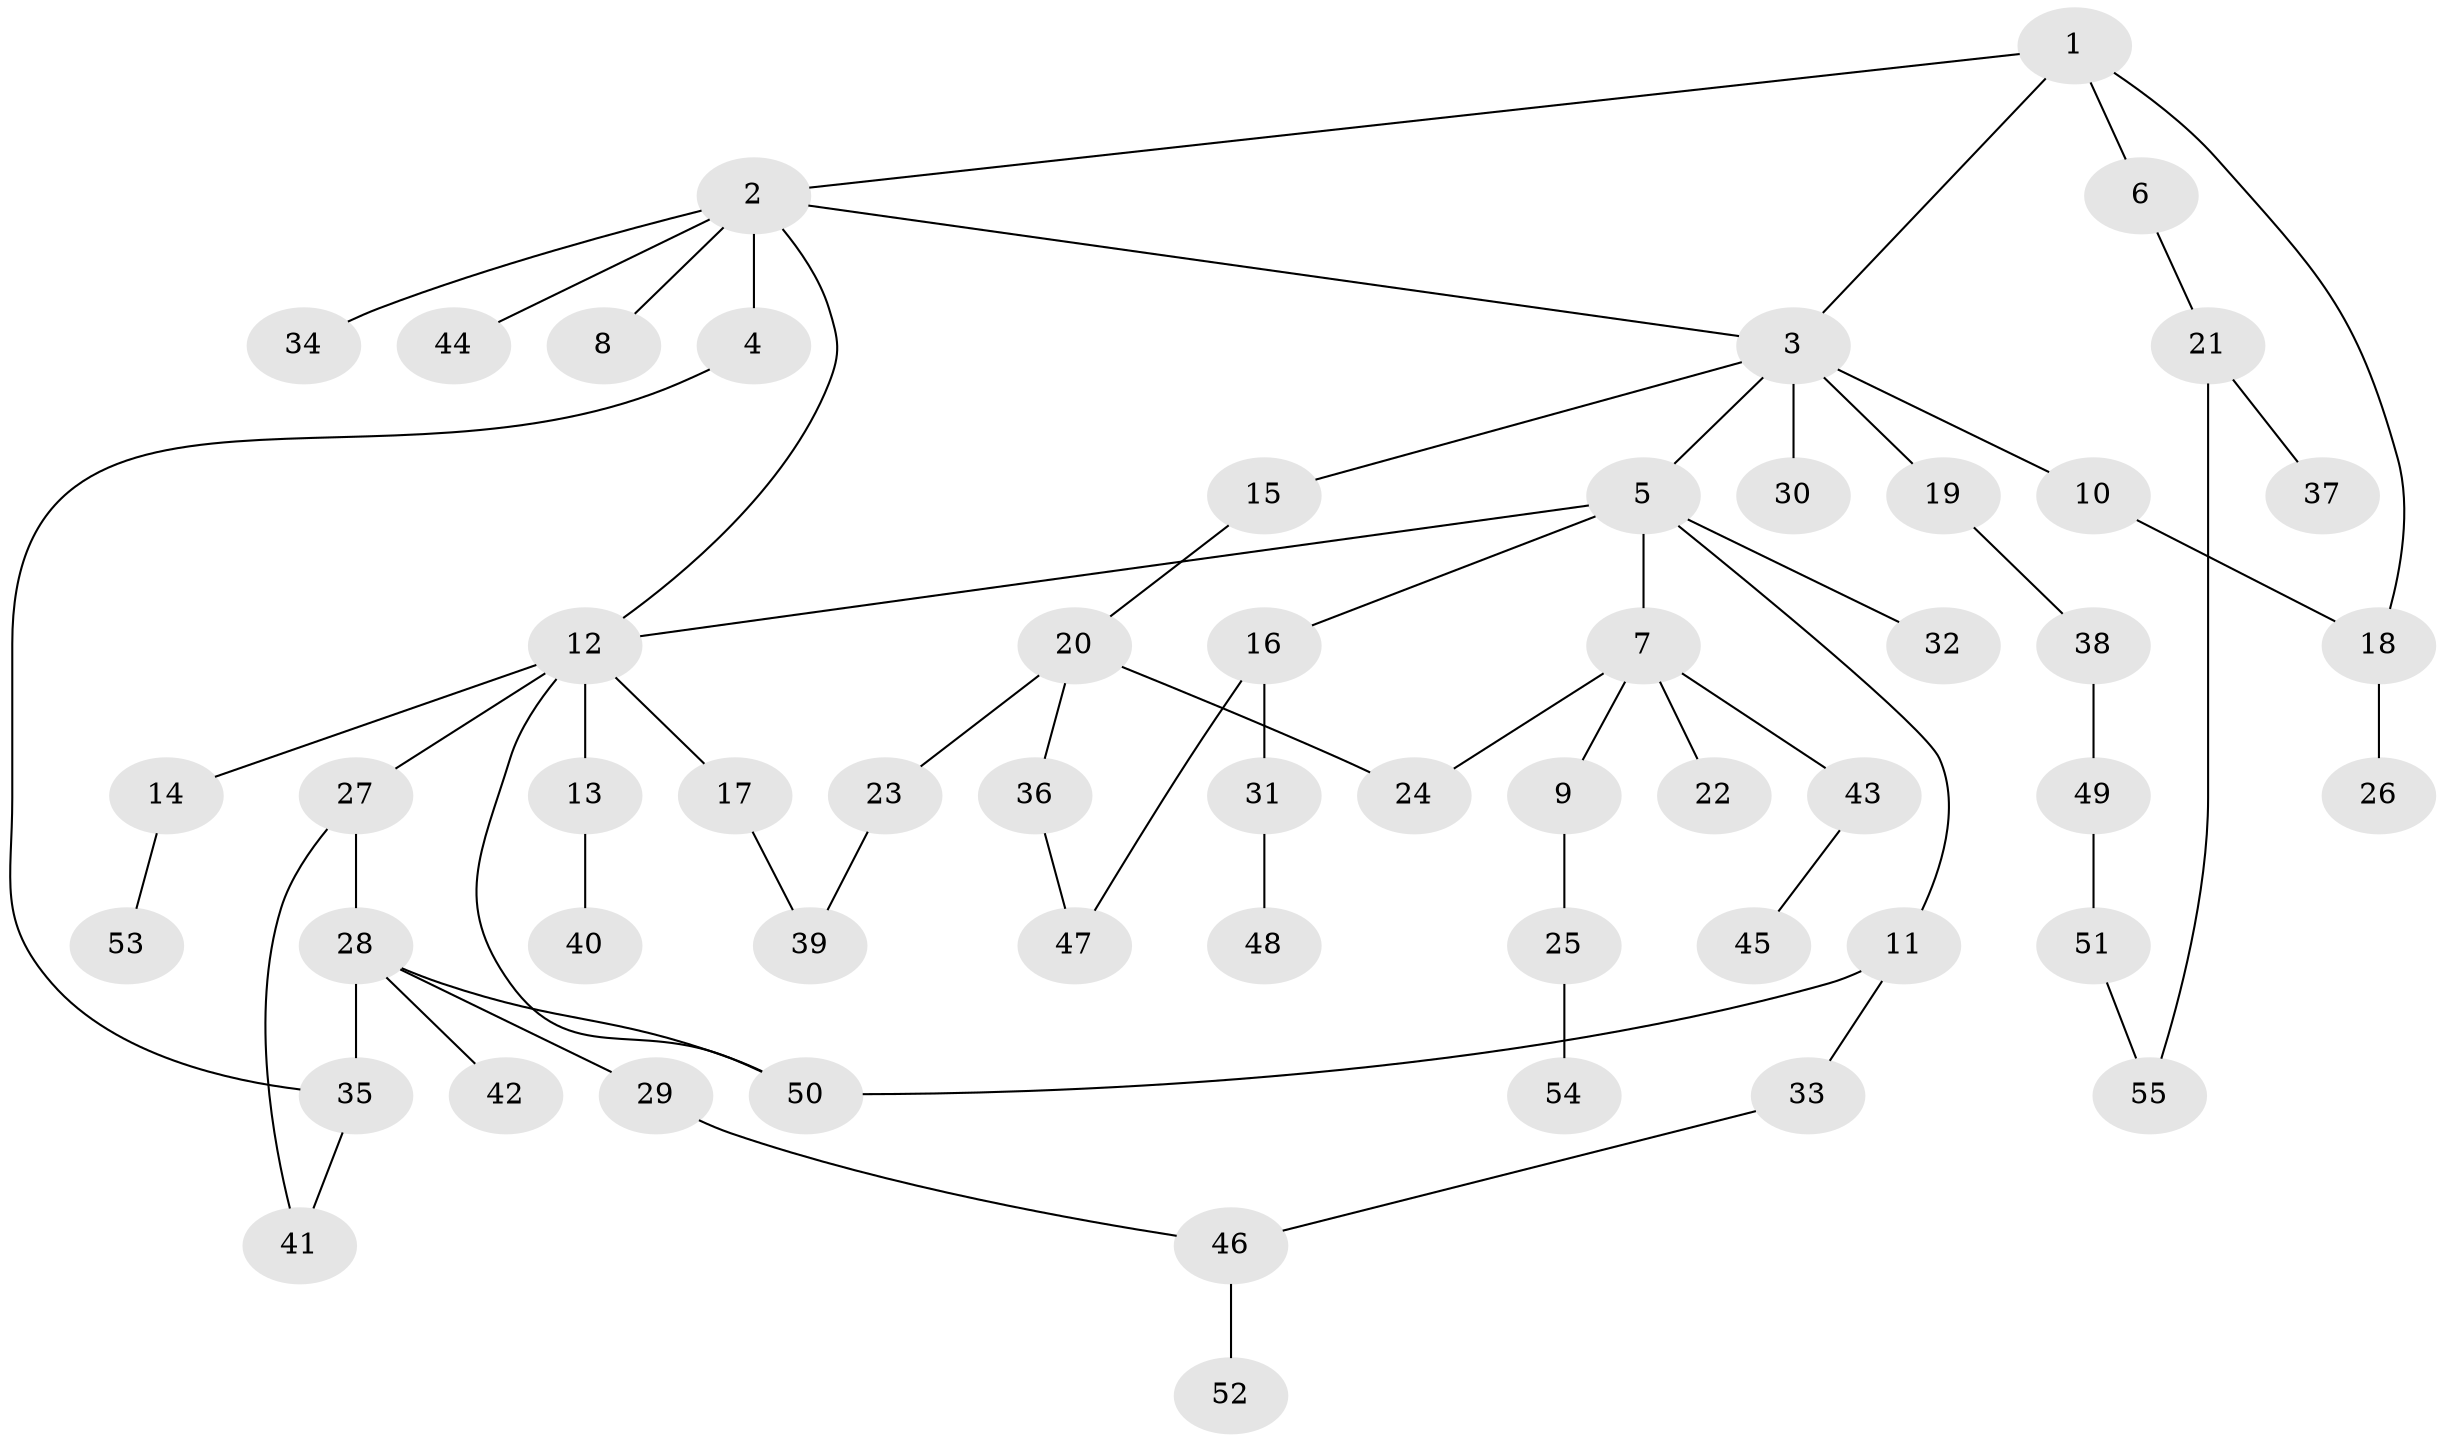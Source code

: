 // coarse degree distribution, {4: 0.06060606060606061, 11: 0.030303030303030304, 7: 0.030303030303030304, 2: 0.30303030303030304, 6: 0.030303030303030304, 5: 0.06060606060606061, 3: 0.15151515151515152, 1: 0.3333333333333333}
// Generated by graph-tools (version 1.1) at 2025/17/03/04/25 18:17:08]
// undirected, 55 vertices, 66 edges
graph export_dot {
graph [start="1"]
  node [color=gray90,style=filled];
  1;
  2;
  3;
  4;
  5;
  6;
  7;
  8;
  9;
  10;
  11;
  12;
  13;
  14;
  15;
  16;
  17;
  18;
  19;
  20;
  21;
  22;
  23;
  24;
  25;
  26;
  27;
  28;
  29;
  30;
  31;
  32;
  33;
  34;
  35;
  36;
  37;
  38;
  39;
  40;
  41;
  42;
  43;
  44;
  45;
  46;
  47;
  48;
  49;
  50;
  51;
  52;
  53;
  54;
  55;
  1 -- 2;
  1 -- 6;
  1 -- 18;
  1 -- 3;
  2 -- 3;
  2 -- 4;
  2 -- 8;
  2 -- 34;
  2 -- 44;
  2 -- 12;
  3 -- 5;
  3 -- 10;
  3 -- 15;
  3 -- 19;
  3 -- 30;
  4 -- 35;
  5 -- 7;
  5 -- 11;
  5 -- 12;
  5 -- 16;
  5 -- 32;
  6 -- 21;
  7 -- 9;
  7 -- 22;
  7 -- 43;
  7 -- 24;
  9 -- 25;
  10 -- 18;
  11 -- 33;
  11 -- 50;
  12 -- 13;
  12 -- 14;
  12 -- 17;
  12 -- 27;
  12 -- 50;
  13 -- 40;
  14 -- 53;
  15 -- 20;
  16 -- 31;
  16 -- 47;
  17 -- 39;
  18 -- 26;
  19 -- 38;
  20 -- 23;
  20 -- 24;
  20 -- 36;
  21 -- 37;
  21 -- 55;
  23 -- 39;
  25 -- 54;
  27 -- 28;
  27 -- 41;
  28 -- 29;
  28 -- 42;
  28 -- 35;
  28 -- 50;
  29 -- 46;
  31 -- 48;
  33 -- 46;
  35 -- 41;
  36 -- 47;
  38 -- 49;
  43 -- 45;
  46 -- 52;
  49 -- 51;
  51 -- 55;
}
